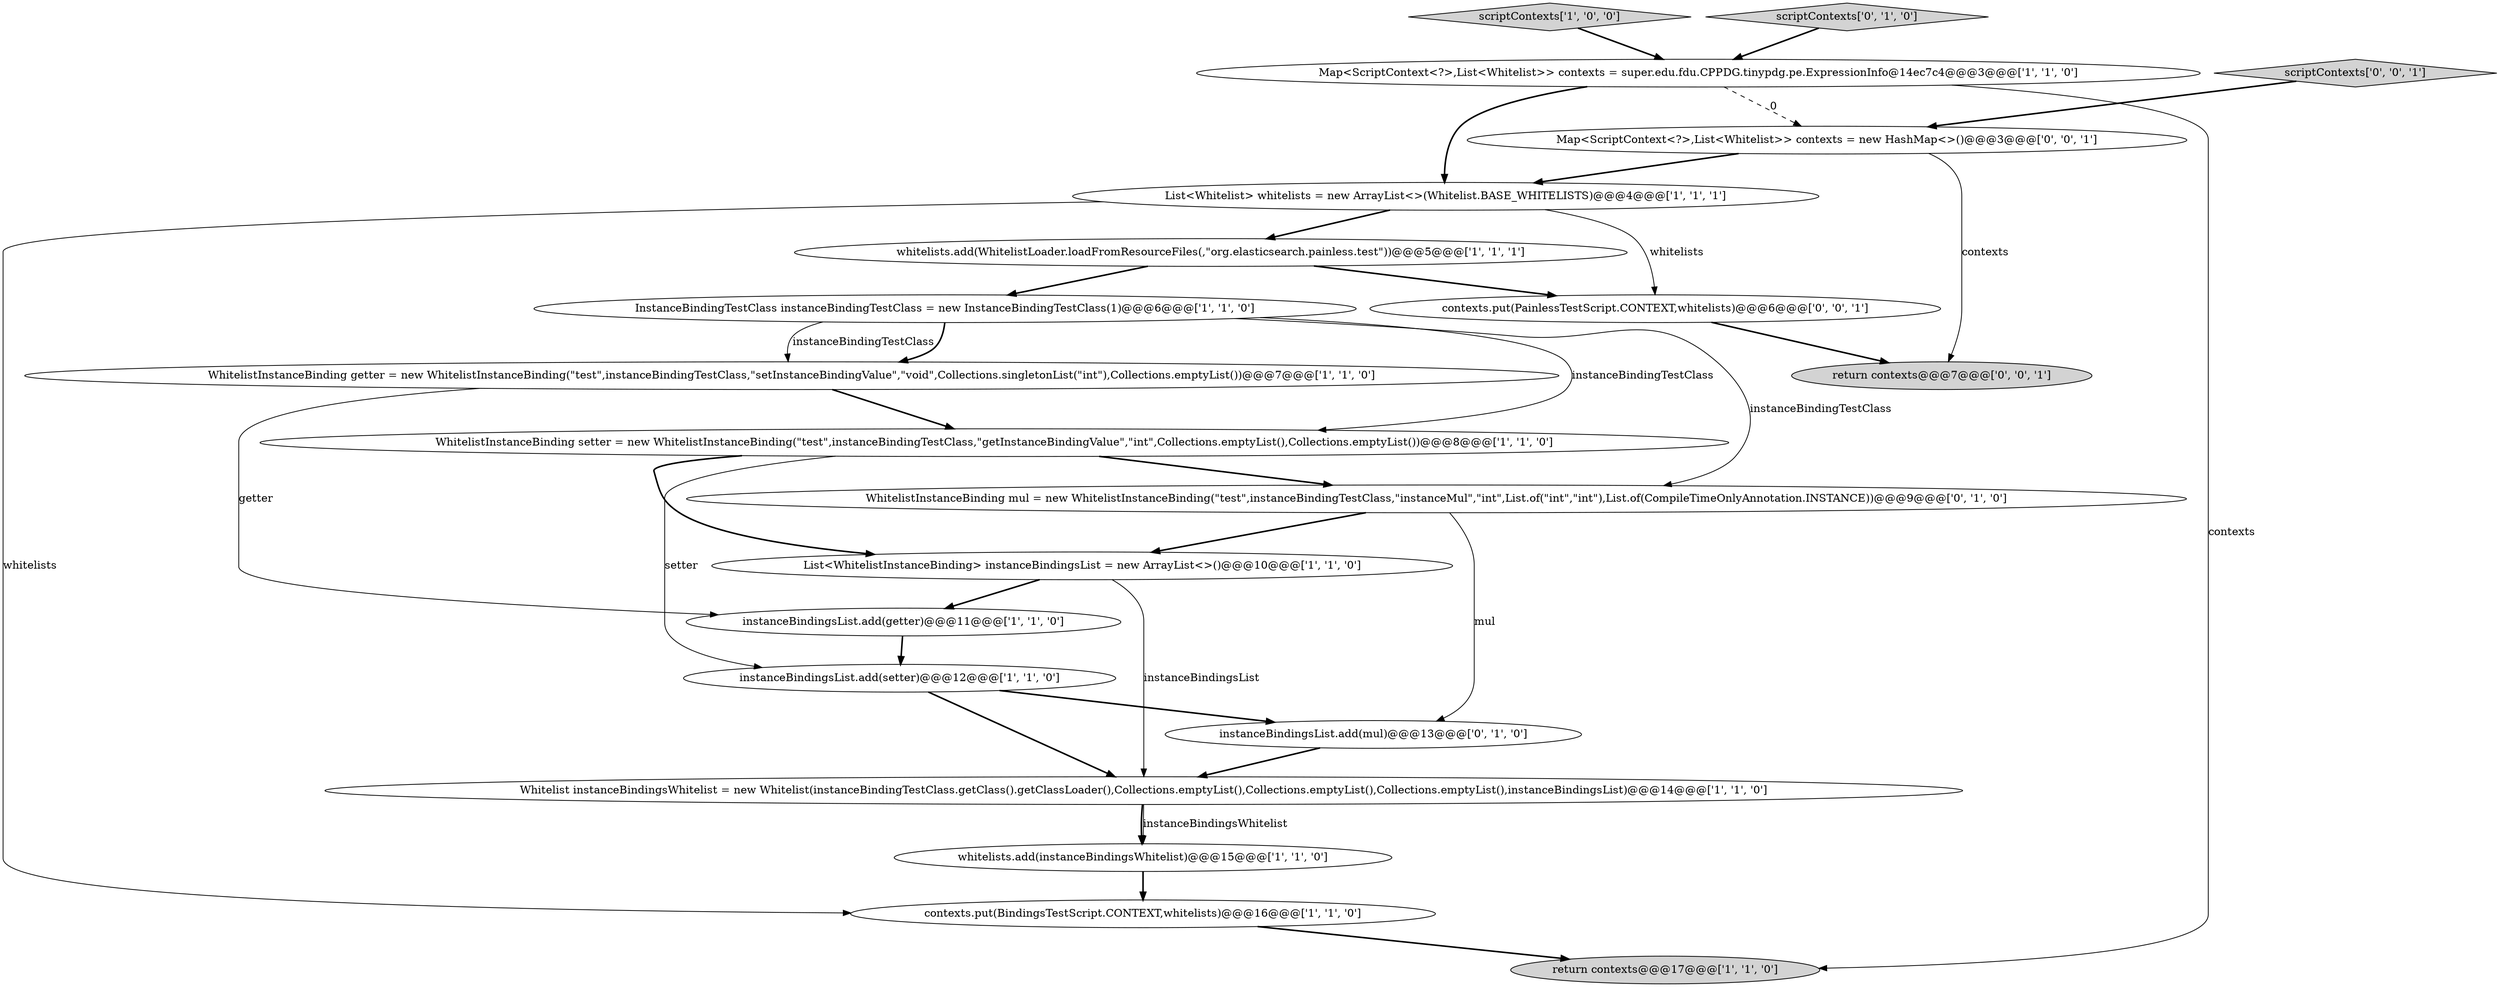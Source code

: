 digraph {
13 [style = filled, label = "WhitelistInstanceBinding setter = new WhitelistInstanceBinding(\"test\",instanceBindingTestClass,\"getInstanceBindingValue\",\"int\",Collections.emptyList(),Collections.emptyList())@@@8@@@['1', '1', '0']", fillcolor = white, shape = ellipse image = "AAA0AAABBB1BBB"];
19 [style = filled, label = "return contexts@@@7@@@['0', '0', '1']", fillcolor = lightgray, shape = ellipse image = "AAA0AAABBB3BBB"];
7 [style = filled, label = "scriptContexts['1', '0', '0']", fillcolor = lightgray, shape = diamond image = "AAA0AAABBB1BBB"];
14 [style = filled, label = "WhitelistInstanceBinding mul = new WhitelistInstanceBinding(\"test\",instanceBindingTestClass,\"instanceMul\",\"int\",List.of(\"int\",\"int\"),List.of(CompileTimeOnlyAnnotation.INSTANCE))@@@9@@@['0', '1', '0']", fillcolor = white, shape = ellipse image = "AAA1AAABBB2BBB"];
2 [style = filled, label = "contexts.put(BindingsTestScript.CONTEXT,whitelists)@@@16@@@['1', '1', '0']", fillcolor = white, shape = ellipse image = "AAA0AAABBB1BBB"];
5 [style = filled, label = "WhitelistInstanceBinding getter = new WhitelistInstanceBinding(\"test\",instanceBindingTestClass,\"setInstanceBindingValue\",\"void\",Collections.singletonList(\"int\"),Collections.emptyList())@@@7@@@['1', '1', '0']", fillcolor = white, shape = ellipse image = "AAA0AAABBB1BBB"];
9 [style = filled, label = "instanceBindingsList.add(setter)@@@12@@@['1', '1', '0']", fillcolor = white, shape = ellipse image = "AAA0AAABBB1BBB"];
6 [style = filled, label = "Map<ScriptContext<?>,List<Whitelist>> contexts = super.edu.fdu.CPPDG.tinypdg.pe.ExpressionInfo@14ec7c4@@@3@@@['1', '1', '0']", fillcolor = white, shape = ellipse image = "AAA0AAABBB1BBB"];
17 [style = filled, label = "Map<ScriptContext<?>,List<Whitelist>> contexts = new HashMap<>()@@@3@@@['0', '0', '1']", fillcolor = white, shape = ellipse image = "AAA0AAABBB3BBB"];
4 [style = filled, label = "whitelists.add(WhitelistLoader.loadFromResourceFiles(,\"org.elasticsearch.painless.test\"))@@@5@@@['1', '1', '1']", fillcolor = white, shape = ellipse image = "AAA0AAABBB1BBB"];
18 [style = filled, label = "scriptContexts['0', '0', '1']", fillcolor = lightgray, shape = diamond image = "AAA0AAABBB3BBB"];
1 [style = filled, label = "Whitelist instanceBindingsWhitelist = new Whitelist(instanceBindingTestClass.getClass().getClassLoader(),Collections.emptyList(),Collections.emptyList(),Collections.emptyList(),instanceBindingsList)@@@14@@@['1', '1', '0']", fillcolor = white, shape = ellipse image = "AAA0AAABBB1BBB"];
15 [style = filled, label = "instanceBindingsList.add(mul)@@@13@@@['0', '1', '0']", fillcolor = white, shape = ellipse image = "AAA1AAABBB2BBB"];
3 [style = filled, label = "List<Whitelist> whitelists = new ArrayList<>(Whitelist.BASE_WHITELISTS)@@@4@@@['1', '1', '1']", fillcolor = white, shape = ellipse image = "AAA0AAABBB1BBB"];
10 [style = filled, label = "whitelists.add(instanceBindingsWhitelist)@@@15@@@['1', '1', '0']", fillcolor = white, shape = ellipse image = "AAA0AAABBB1BBB"];
16 [style = filled, label = "scriptContexts['0', '1', '0']", fillcolor = lightgray, shape = diamond image = "AAA0AAABBB2BBB"];
0 [style = filled, label = "InstanceBindingTestClass instanceBindingTestClass = new InstanceBindingTestClass(1)@@@6@@@['1', '1', '0']", fillcolor = white, shape = ellipse image = "AAA0AAABBB1BBB"];
8 [style = filled, label = "instanceBindingsList.add(getter)@@@11@@@['1', '1', '0']", fillcolor = white, shape = ellipse image = "AAA0AAABBB1BBB"];
12 [style = filled, label = "return contexts@@@17@@@['1', '1', '0']", fillcolor = lightgray, shape = ellipse image = "AAA0AAABBB1BBB"];
20 [style = filled, label = "contexts.put(PainlessTestScript.CONTEXT,whitelists)@@@6@@@['0', '0', '1']", fillcolor = white, shape = ellipse image = "AAA0AAABBB3BBB"];
11 [style = filled, label = "List<WhitelistInstanceBinding> instanceBindingsList = new ArrayList<>()@@@10@@@['1', '1', '0']", fillcolor = white, shape = ellipse image = "AAA0AAABBB1BBB"];
8->9 [style = bold, label=""];
10->2 [style = bold, label=""];
1->10 [style = bold, label=""];
15->1 [style = bold, label=""];
0->13 [style = solid, label="instanceBindingTestClass"];
14->15 [style = solid, label="mul"];
0->5 [style = solid, label="instanceBindingTestClass"];
7->6 [style = bold, label=""];
9->15 [style = bold, label=""];
0->14 [style = solid, label="instanceBindingTestClass"];
6->17 [style = dashed, label="0"];
17->3 [style = bold, label=""];
5->8 [style = solid, label="getter"];
14->11 [style = bold, label=""];
4->20 [style = bold, label=""];
5->13 [style = bold, label=""];
20->19 [style = bold, label=""];
6->12 [style = solid, label="contexts"];
17->19 [style = solid, label="contexts"];
11->1 [style = solid, label="instanceBindingsList"];
13->9 [style = solid, label="setter"];
13->11 [style = bold, label=""];
11->8 [style = bold, label=""];
3->2 [style = solid, label="whitelists"];
6->3 [style = bold, label=""];
16->6 [style = bold, label=""];
1->10 [style = solid, label="instanceBindingsWhitelist"];
18->17 [style = bold, label=""];
0->5 [style = bold, label=""];
13->14 [style = bold, label=""];
4->0 [style = bold, label=""];
9->1 [style = bold, label=""];
3->20 [style = solid, label="whitelists"];
3->4 [style = bold, label=""];
2->12 [style = bold, label=""];
}
